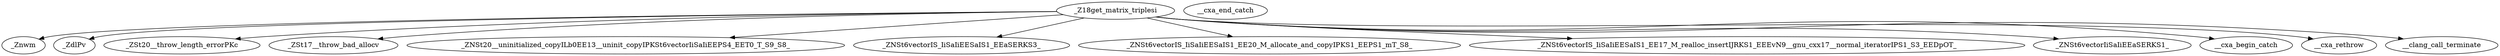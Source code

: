 digraph callgraph {
    // Nodes
    node [shape=ellipse];
    _Z18get_matrix_triplesi;
    _Znwm;
    _ZdlPv;
    _ZSt20__throw_length_errorPKc;
    _ZSt17__throw_bad_allocv;
    _ZNSt20__uninitialized_copyILb0EE13__uninit_copyIPKSt6vectorIiSaIiEEPS4_EET0_T_S9_S8_;
    _ZNSt6vectorIS_IiSaIiEESaIS1_EEaSERKS3_;
    _ZNSt6vectorIS_IiSaIiEESaIS1_EE20_M_allocate_and_copyIPKS1_EEPS1_mT_S8_;
    _ZNSt6vectorIS_IiSaIiEESaIS1_EE17_M_realloc_insertIJRKS1_EEEvN9__gnu_cxx17__normal_iteratorIPS1_S3_EEDpOT_;
    _ZNSt6vectorIiSaIiEEaSERKS1_;
    __cxa_begin_catch;
    __cxa_end_catch;
    __cxa_rethrow;
    __clang_call_terminate;

    // Edges
    _Z18get_matrix_triplesi -> _Znwm;
    _Z18get_matrix_triplesi -> _ZdlPv;
    _Z18get_matrix_triplesi -> _ZSt20__throw_length_errorPKc;
    _Z18get_matrix_triplesi -> _ZSt17__throw_bad_allocv;
    _Z18get_matrix_triplesi -> _ZNSt20__uninitialized_copyILb0EE13__uninit_copyIPKSt6vectorIiSaIiEEPS4_EET0_T_S9_S8_;
    _Z18get_matrix_triplesi -> _ZNSt6vectorIS_IiSaIiEESaIS1_EEaSERKS3_;
    _Z18get_matrix_triplesi -> _ZNSt6vectorIS_IiSaIiEESaIS1_EE20_M_allocate_and_copyIPKS1_EEPS1_mT_S8_;
    _Z18get_matrix_triplesi -> _ZNSt6vectorIS_IiSaIiEESaIS1_EE17_M_realloc_insertIJRKS1_EEEvN9__gnu_cxx17__normal_iteratorIPS1_S3_EEDpOT_;
    _Z18get_matrix_triplesi -> _ZNSt6vectorIiSaIiEEaSERKS1_;
    _Z18get_matrix_triplesi -> __cxa_begin_catch;
    _Z18get_matrix_triplesi -> __cxa_rethrow;
    _Z18get_matrix_triplesi -> __clang_call_terminate;
}
